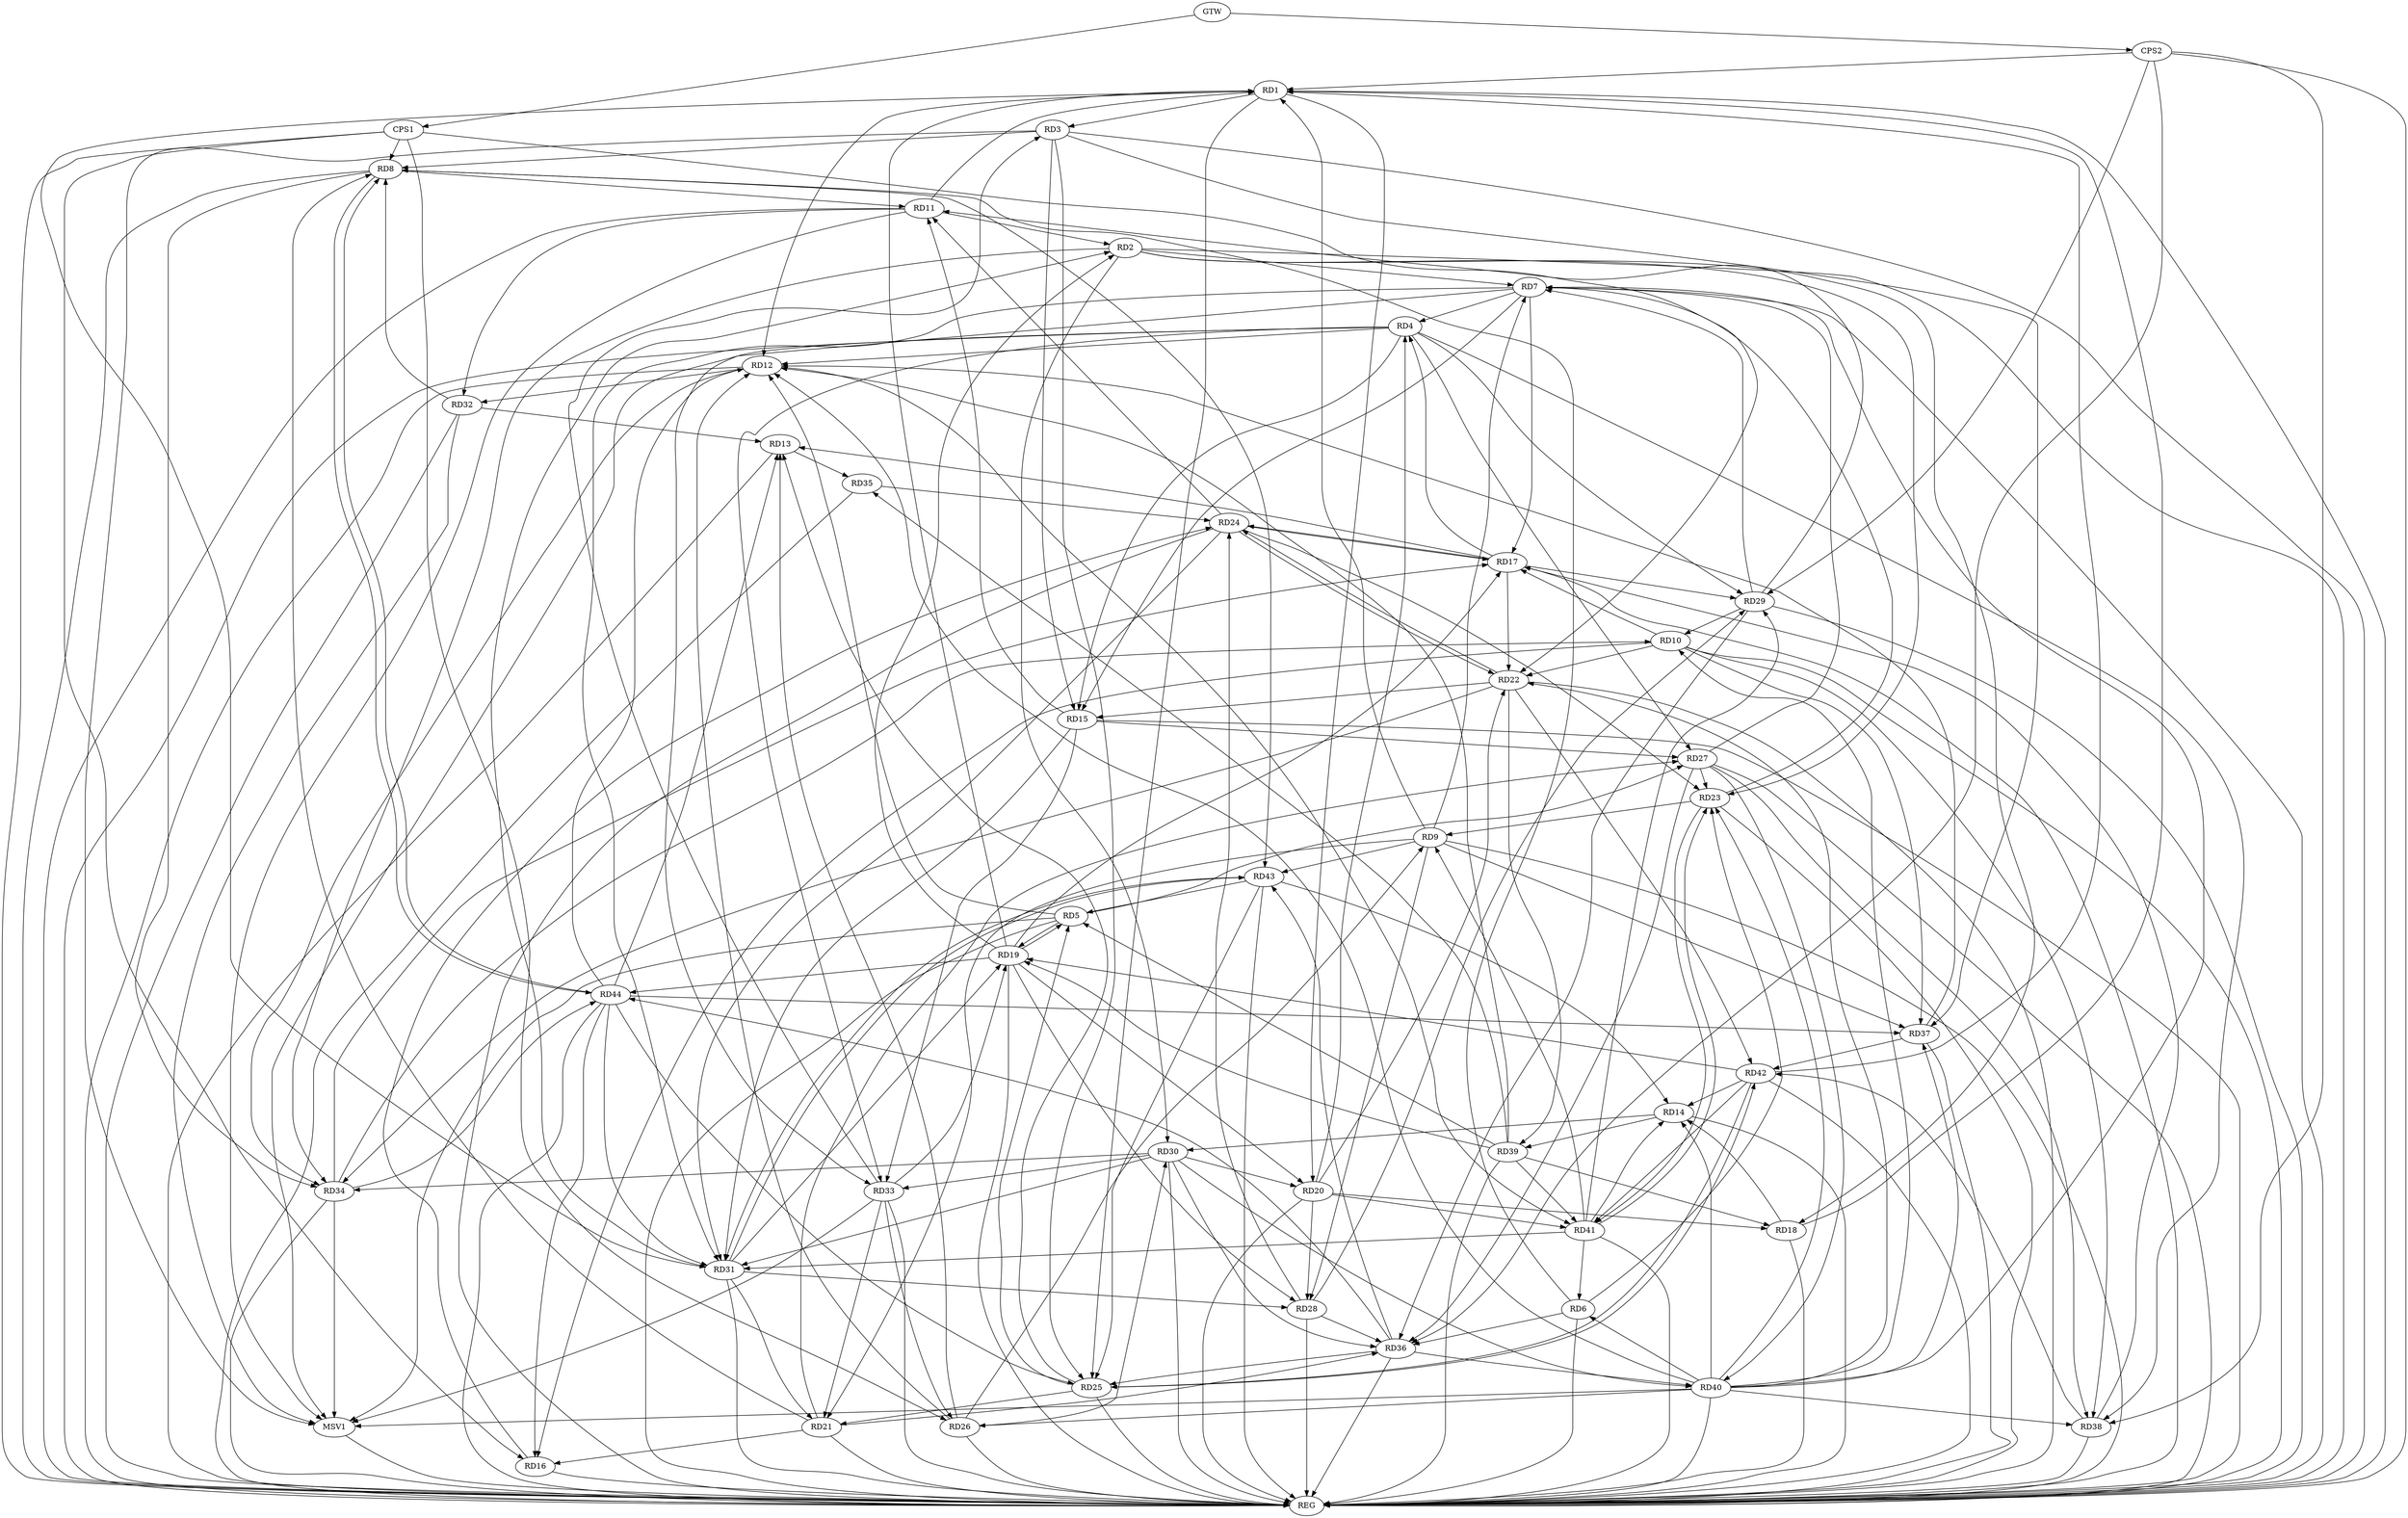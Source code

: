 strict digraph G {
  RD1 [ label="RD1" ];
  RD2 [ label="RD2" ];
  RD3 [ label="RD3" ];
  RD4 [ label="RD4" ];
  RD5 [ label="RD5" ];
  RD6 [ label="RD6" ];
  RD7 [ label="RD7" ];
  RD8 [ label="RD8" ];
  RD9 [ label="RD9" ];
  RD10 [ label="RD10" ];
  RD11 [ label="RD11" ];
  RD12 [ label="RD12" ];
  RD13 [ label="RD13" ];
  RD14 [ label="RD14" ];
  RD15 [ label="RD15" ];
  RD16 [ label="RD16" ];
  RD17 [ label="RD17" ];
  RD18 [ label="RD18" ];
  RD19 [ label="RD19" ];
  RD20 [ label="RD20" ];
  RD21 [ label="RD21" ];
  RD22 [ label="RD22" ];
  RD23 [ label="RD23" ];
  RD24 [ label="RD24" ];
  RD25 [ label="RD25" ];
  RD26 [ label="RD26" ];
  RD27 [ label="RD27" ];
  RD28 [ label="RD28" ];
  RD29 [ label="RD29" ];
  RD30 [ label="RD30" ];
  RD31 [ label="RD31" ];
  RD32 [ label="RD32" ];
  RD33 [ label="RD33" ];
  RD34 [ label="RD34" ];
  RD35 [ label="RD35" ];
  RD36 [ label="RD36" ];
  RD37 [ label="RD37" ];
  RD38 [ label="RD38" ];
  RD39 [ label="RD39" ];
  RD40 [ label="RD40" ];
  RD41 [ label="RD41" ];
  RD42 [ label="RD42" ];
  RD43 [ label="RD43" ];
  RD44 [ label="RD44" ];
  CPS1 [ label="CPS1" ];
  CPS2 [ label="CPS2" ];
  GTW [ label="GTW" ];
  REG [ label="REG" ];
  MSV1 [ label="MSV1" ];
  RD1 -> RD3;
  RD9 -> RD1;
  RD11 -> RD1;
  RD1 -> RD12;
  RD18 -> RD1;
  RD19 -> RD1;
  RD1 -> RD20;
  RD1 -> RD25;
  RD42 -> RD1;
  RD2 -> RD7;
  RD11 -> RD2;
  RD2 -> RD18;
  RD19 -> RD2;
  RD2 -> RD23;
  RD2 -> RD30;
  RD31 -> RD2;
  RD2 -> RD34;
  RD3 -> RD8;
  RD3 -> RD15;
  RD3 -> RD25;
  RD33 -> RD3;
  RD3 -> RD37;
  RD7 -> RD4;
  RD4 -> RD12;
  RD4 -> RD15;
  RD17 -> RD4;
  RD20 -> RD4;
  RD4 -> RD27;
  RD4 -> RD29;
  RD4 -> RD33;
  RD4 -> RD38;
  RD5 -> RD12;
  RD5 -> RD19;
  RD19 -> RD5;
  RD25 -> RD5;
  RD5 -> RD27;
  RD39 -> RD5;
  RD43 -> RD5;
  RD6 -> RD8;
  RD6 -> RD23;
  RD6 -> RD36;
  RD40 -> RD6;
  RD41 -> RD6;
  RD9 -> RD7;
  RD7 -> RD15;
  RD7 -> RD17;
  RD23 -> RD7;
  RD27 -> RD7;
  RD29 -> RD7;
  RD7 -> RD33;
  RD40 -> RD7;
  RD8 -> RD11;
  RD21 -> RD8;
  RD32 -> RD8;
  RD8 -> RD34;
  RD8 -> RD43;
  RD8 -> RD44;
  RD44 -> RD8;
  RD9 -> RD21;
  RD23 -> RD9;
  RD26 -> RD9;
  RD9 -> RD28;
  RD9 -> RD37;
  RD41 -> RD9;
  RD9 -> RD43;
  RD10 -> RD16;
  RD10 -> RD17;
  RD10 -> RD22;
  RD29 -> RD10;
  RD34 -> RD10;
  RD10 -> RD37;
  RD10 -> RD38;
  RD40 -> RD10;
  RD15 -> RD11;
  RD24 -> RD11;
  RD29 -> RD11;
  RD11 -> RD32;
  RD26 -> RD12;
  RD12 -> RD32;
  RD12 -> RD34;
  RD37 -> RD12;
  RD39 -> RD12;
  RD40 -> RD12;
  RD12 -> RD41;
  RD44 -> RD12;
  RD17 -> RD13;
  RD25 -> RD13;
  RD26 -> RD13;
  RD32 -> RD13;
  RD13 -> RD35;
  RD44 -> RD13;
  RD18 -> RD14;
  RD14 -> RD30;
  RD14 -> RD39;
  RD40 -> RD14;
  RD41 -> RD14;
  RD42 -> RD14;
  RD43 -> RD14;
  RD22 -> RD15;
  RD15 -> RD27;
  RD15 -> RD33;
  RD21 -> RD16;
  RD16 -> RD24;
  RD44 -> RD16;
  RD19 -> RD17;
  RD17 -> RD22;
  RD17 -> RD24;
  RD24 -> RD17;
  RD17 -> RD29;
  RD34 -> RD17;
  RD38 -> RD17;
  RD20 -> RD18;
  RD39 -> RD18;
  RD19 -> RD20;
  RD19 -> RD28;
  RD31 -> RD19;
  RD33 -> RD19;
  RD39 -> RD19;
  RD42 -> RD19;
  RD19 -> RD44;
  RD20 -> RD22;
  RD20 -> RD28;
  RD30 -> RD20;
  RD20 -> RD41;
  RD25 -> RD21;
  RD21 -> RD27;
  RD31 -> RD21;
  RD33 -> RD21;
  RD21 -> RD36;
  RD22 -> RD24;
  RD24 -> RD22;
  RD22 -> RD34;
  RD22 -> RD39;
  RD40 -> RD22;
  RD22 -> RD42;
  RD24 -> RD23;
  RD27 -> RD23;
  RD40 -> RD23;
  RD23 -> RD41;
  RD41 -> RD23;
  RD28 -> RD24;
  RD35 -> RD24;
  RD36 -> RD25;
  RD25 -> RD42;
  RD42 -> RD25;
  RD43 -> RD25;
  RD44 -> RD25;
  RD26 -> RD30;
  RD33 -> RD26;
  RD40 -> RD26;
  RD27 -> RD36;
  RD27 -> RD38;
  RD27 -> RD40;
  RD28 -> RD29;
  RD31 -> RD28;
  RD28 -> RD36;
  RD29 -> RD36;
  RD41 -> RD29;
  RD30 -> RD33;
  RD30 -> RD34;
  RD30 -> RD36;
  RD30 -> RD40;
  RD41 -> RD31;
  RD31 -> RD43;
  RD44 -> RD31;
  RD34 -> RD44;
  RD39 -> RD35;
  RD36 -> RD40;
  RD36 -> RD43;
  RD36 -> RD44;
  RD40 -> RD37;
  RD37 -> RD42;
  RD44 -> RD37;
  RD40 -> RD38;
  RD38 -> RD42;
  RD39 -> RD41;
  RD42 -> RD41;
  CPS1 -> RD16;
  CPS1 -> RD8;
  CPS1 -> RD26;
  CPS1 -> RD22;
  CPS2 -> RD29;
  CPS2 -> RD1;
  CPS2 -> RD36;
  CPS2 -> RD38;
  GTW -> CPS1;
  GTW -> CPS2;
  RD1 -> REG;
  RD2 -> REG;
  RD3 -> REG;
  RD4 -> REG;
  RD5 -> REG;
  RD6 -> REG;
  RD7 -> REG;
  RD8 -> REG;
  RD9 -> REG;
  RD10 -> REG;
  RD11 -> REG;
  RD12 -> REG;
  RD13 -> REG;
  RD14 -> REG;
  RD15 -> REG;
  RD16 -> REG;
  RD17 -> REG;
  RD18 -> REG;
  RD19 -> REG;
  RD20 -> REG;
  RD21 -> REG;
  RD22 -> REG;
  RD23 -> REG;
  RD24 -> REG;
  RD25 -> REG;
  RD26 -> REG;
  RD27 -> REG;
  RD28 -> REG;
  RD29 -> REG;
  RD30 -> REG;
  RD31 -> REG;
  RD32 -> REG;
  RD33 -> REG;
  RD34 -> REG;
  RD35 -> REG;
  RD36 -> REG;
  RD37 -> REG;
  RD38 -> REG;
  RD39 -> REG;
  RD40 -> REG;
  RD41 -> REG;
  RD42 -> REG;
  RD43 -> REG;
  RD44 -> REG;
  CPS1 -> REG;
  CPS2 -> REG;
  RD24 -> RD31;
  RD7 -> RD31;
  RD43 -> RD31;
  RD15 -> RD31;
  RD30 -> RD31;
  RD1 -> RD31;
  RD3 -> MSV1;
  RD4 -> MSV1;
  RD5 -> MSV1;
  RD11 -> MSV1;
  RD32 -> MSV1;
  RD33 -> MSV1;
  RD34 -> MSV1;
  RD40 -> MSV1;
  MSV1 -> REG;
}
